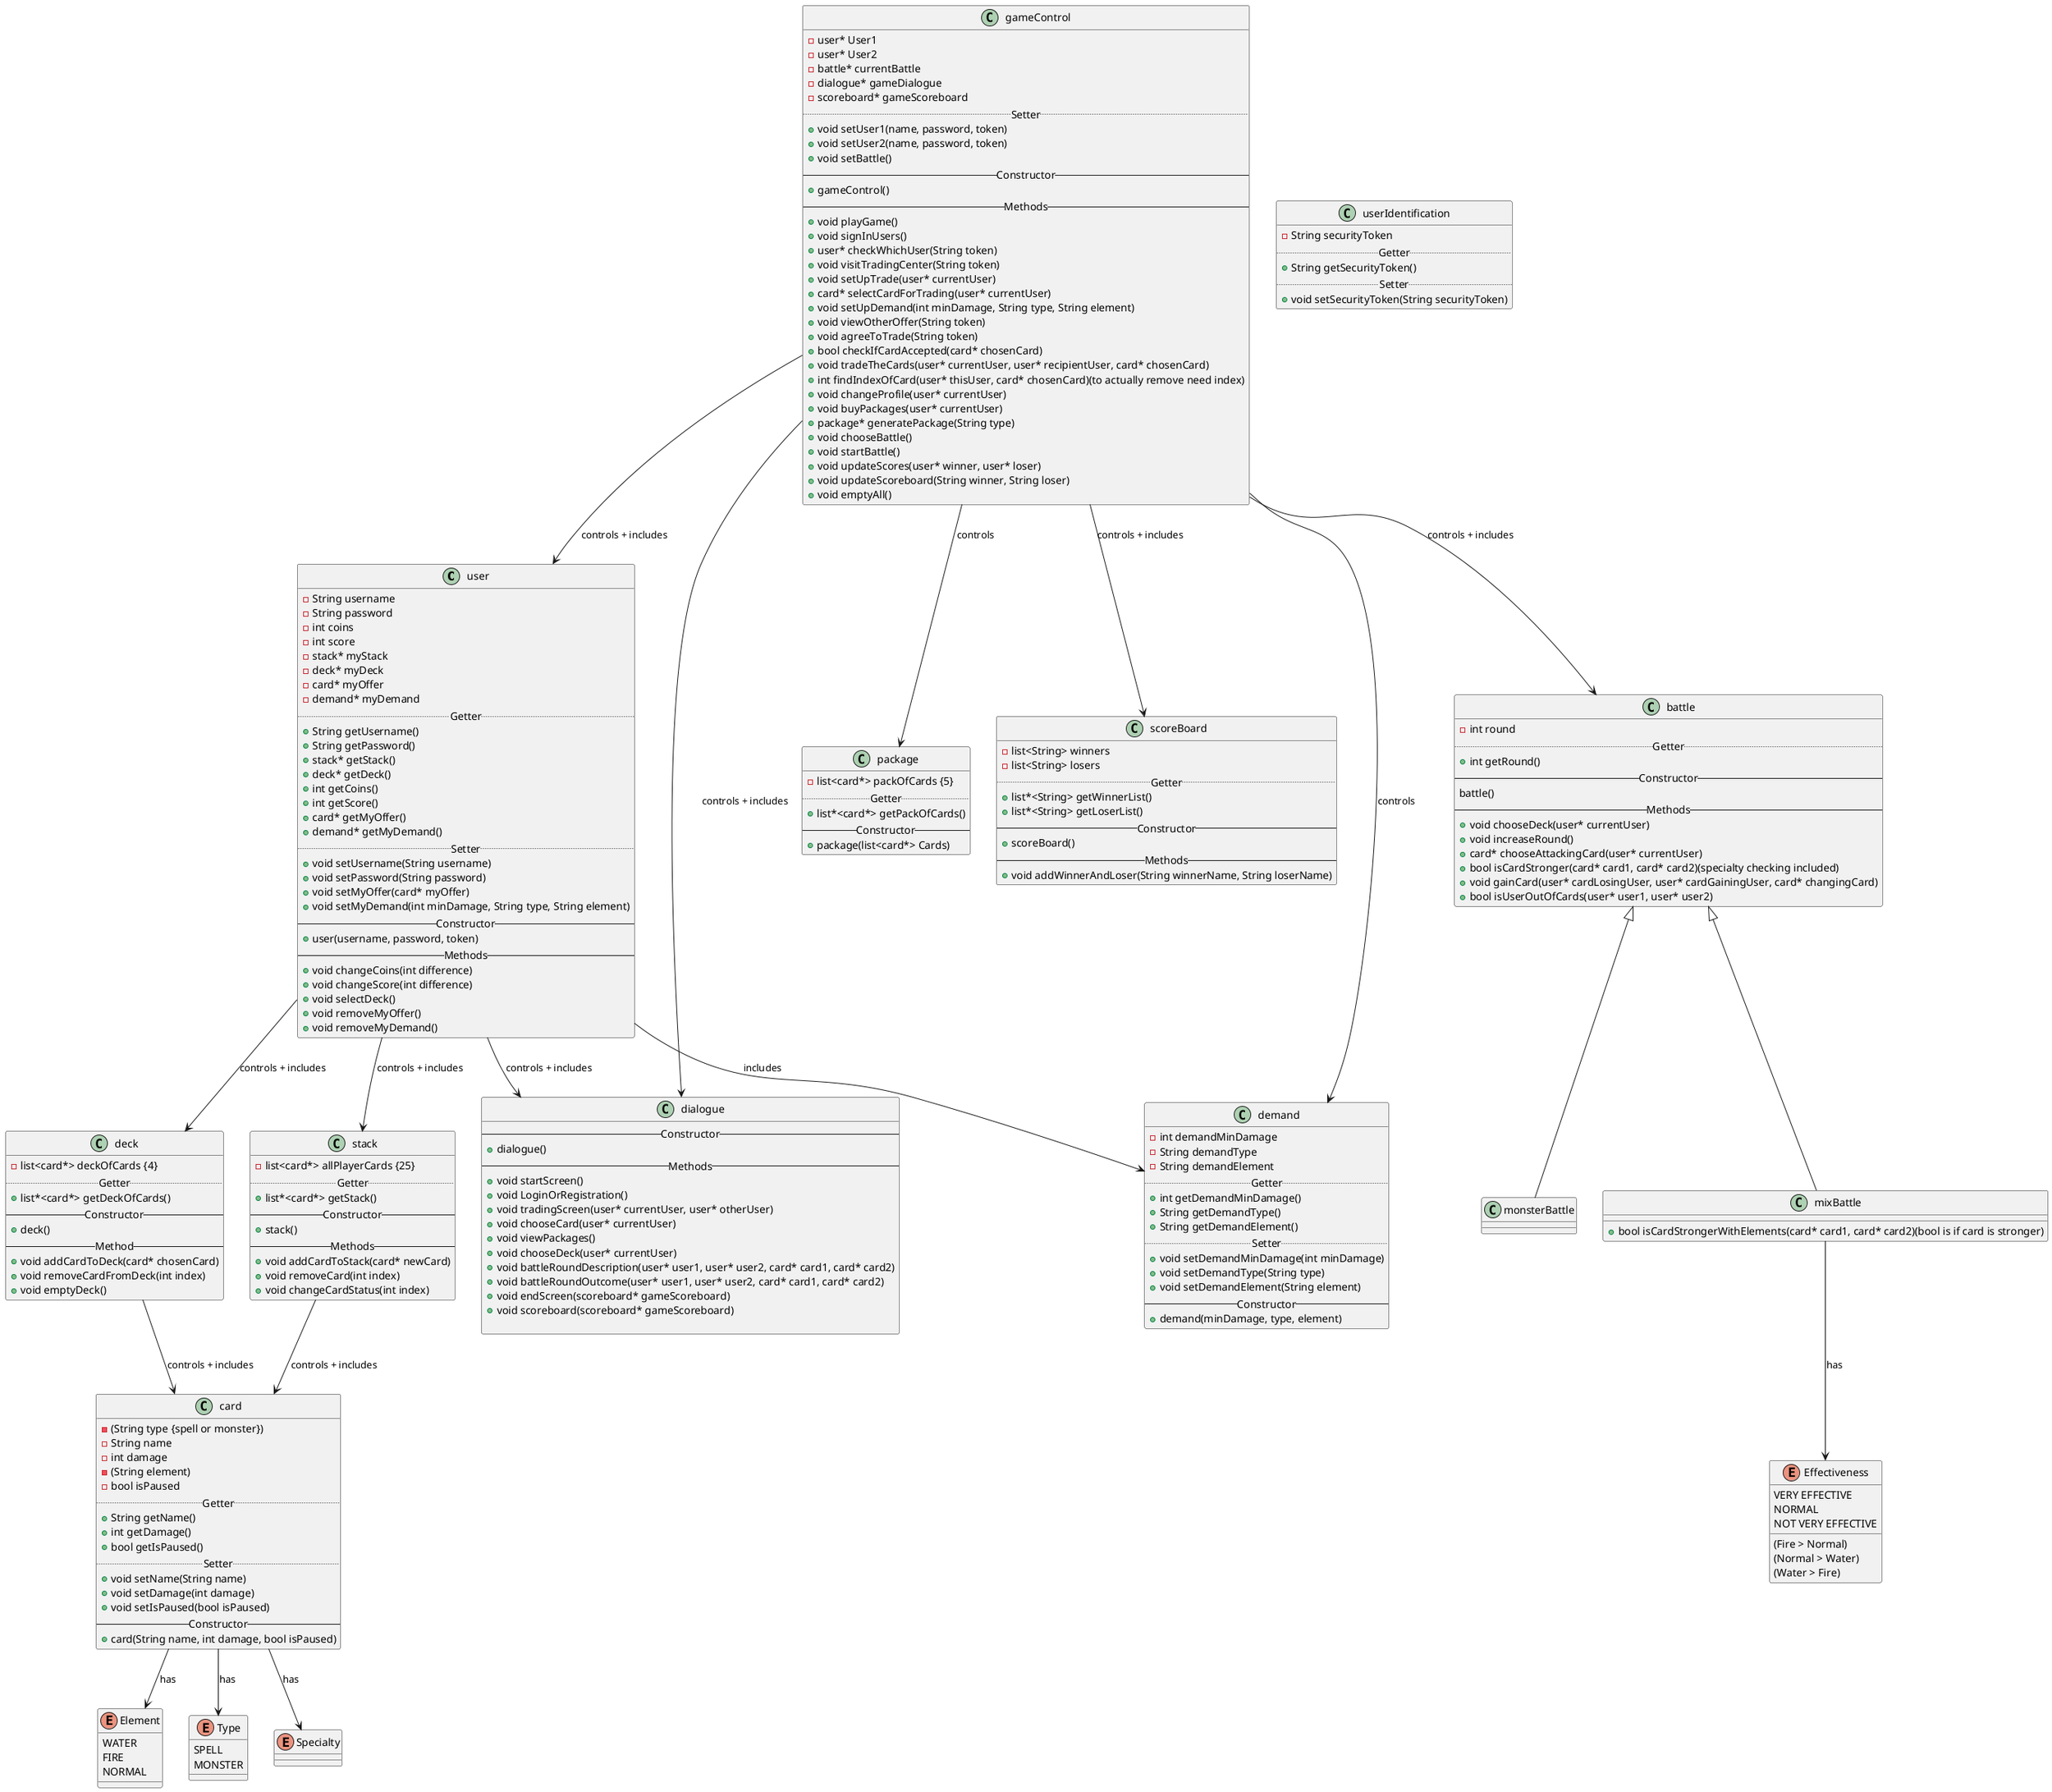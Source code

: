 @startuml
class user{
    -String username
    -String password
    -int coins
    -int score
    -stack* myStack
    -deck* myDeck
    -card* myOffer
    -demand* myDemand
    ..Getter..
    +String getUsername()
    +String getPassword()
    +stack* getStack()
    +deck* getDeck()
    +int getCoins()
    +int getScore()
    +card* getMyOffer()
    +demand* getMyDemand()
    ..Setter..
    +void setUsername(String username)
    +void setPassword(String password)
    +void setMyOffer(card* myOffer)
    +void setMyDemand(int minDamage, String type, String element)
    --Constructor--
    +user(username, password, token)
    --Methods--
    +void changeCoins(int difference)
    +void changeScore(int difference)
    +void selectDeck()
    +void removeMyOffer()
    +void removeMyDemand()
}

class userIdentification{
    -String securityToken
    ..Getter..
    +String getSecurityToken()
    ..Setter..
    +void setSecurityToken(String securityToken)
}

enum Element{
    WATER
    FIRE
    NORMAL
}

enum Type{
    SPELL
    MONSTER
}

enum Effectiveness{
    VERY EFFECTIVE
    NORMAL
    NOT VERY EFFECTIVE
    (Fire > Normal)
    (Normal > Water)
    (Water > Fire)
}

enum Specialty{
}

class card{
    -(String type {spell or monster})
    -String name
    -int damage
    -(String element)
    -bool isPaused
    ..Getter..
    +String getName()
    +int getDamage()
    +bool getIsPaused()
    ..Setter..
    +void setName(String name)
    +void setDamage(int damage)
    +void setIsPaused(bool isPaused)
    --Constructor--
  +card(String name, int damage, bool isPaused)
}

class deck{
    -list<card*> deckOfCards {4}
    ..Getter..
    +list*<card*> getDeckOfCards()
    --Constructor--
    +deck()
    --Method--
    +void addCardToDeck(card* chosenCard)
    +void removeCardFromDeck(int index)
    +void emptyDeck()
}

class package{
    -list<card*> packOfCards {5}
    ..Getter..
    +list*<card*> getPackOfCards()
    --Constructor--
    +package(list<card*> Cards)
}

class stack{
    -list<card*> allPlayerCards {25}
    ..Getter..
    +list*<card*> getStack()
    --Constructor--
    +stack()
    --Methods--
    +void addCardToStack(card* newCard)
    +void removeCard(int index)
    +void changeCardStatus(int index)
}

class scoreBoard{
    -list<String> winners
    -list<String> losers
    ..Getter..
    +list*<String> getWinnerList()
    +list*<String> getLoserList()
    --Constructor--
    +scoreBoard()
    --Methods--
    +void addWinnerAndLoser(String winnerName, String loserName)
}

class battle{
    -int round
    ..Getter..
    +int getRound()
    --Constructor--
    battle()
    --Methods--
    +void chooseDeck(user* currentUser)
    +void increaseRound()
    +card* chooseAttackingCard(user* currentUser)
    +bool isCardStronger(card* card1, card* card2)(specialty checking included)
    +void gainCard(user* cardLosingUser, user* cardGainingUser, card* changingCard)
    +bool isUserOutOfCards(user* user1, user* user2)
}

class monsterBattle extends battle{

}

class mixBattle extends battle{
    +bool isCardStrongerWithElements(card* card1, card* card2)(bool is if card is stronger)
}

class dialogue{
    --Constructor--
    +dialogue()
    --Methods--
    +void startScreen()
    +void LoginOrRegistration()
    +void tradingScreen(user* currentUser, user* otherUser)
    +void chooseCard(user* currentUser)
    +void viewPackages()
    +void chooseDeck(user* currentUser)
    +void battleRoundDescription(user* user1, user* user2, card* card1, card* card2)
    +void battleRoundOutcome(user* user1, user* user2, card* card1, card* card2)
    +void endScreen(scoreboard* gameScoreboard)
    +void scoreboard(scoreboard* gameScoreboard)

}

class demand{
    -int demandMinDamage
    -String demandType
    -String demandElement
    ..Getter..
    +int getDemandMinDamage()
    +String getDemandType()
    +String getDemandElement()
    ..Setter..
    +void setDemandMinDamage(int minDamage)
    +void setDemandType(String type)
    +void setDemandElement(String element)
    --Constructor--
    +demand(minDamage, type, element)
}

class gameControl{
 -user* User1
 -user* User2
 -battle* currentBattle
 -dialogue* gameDialogue
 -scoreboard* gameScoreboard
 ..Setter..
 +void setUser1(name, password, token)
 +void setUser2(name, password, token)
 +void setBattle()
 --Constructor--
 +gameControl()
 --Methods--
 +void playGame()
 +void signInUsers()
 +user* checkWhichUser(String token)
 +void visitTradingCenter(String token)
  +void setUpTrade(user* currentUser)
  +card* selectCardForTrading(user* currentUser)
  +void setUpDemand(int minDamage, String type, String element)
  +void viewOtherOffer(String token)
   +void agreeToTrade(String token)
    +bool checkIfCardAccepted(card* chosenCard)
    +void tradeTheCards(user* currentUser, user* recipientUser, card* chosenCard)
    +int findIndexOfCard(user* thisUser, card* chosenCard)(to actually remove need index)
 +void changeProfile(user* currentUser)
 +void buyPackages(user* currentUser)
  +package* generatePackage(String type)
 +void chooseBattle()
 +void startBattle()
  +void updateScores(user* winner, user* loser)
  +void updateScoreboard(String winner, String loser)
 +void emptyAll()
}


gameControl --> user: controls + includes
gameControl --> package: controls
gameControl --> scoreBoard: controls + includes
gameControl --> battle: controls + includes
gameControl --> demand: controls
gameControl --> dialogue: controls + includes

user --> deck: controls + includes
user --> stack: controls + includes
user --> demand: includes
user --> dialogue: controls + includes

deck --> card: controls + includes

stack --> card: controls + includes

card --> Element: has
card --> Type: has
card --> Specialty: has

mixBattle --> Effectiveness: has

@enduml